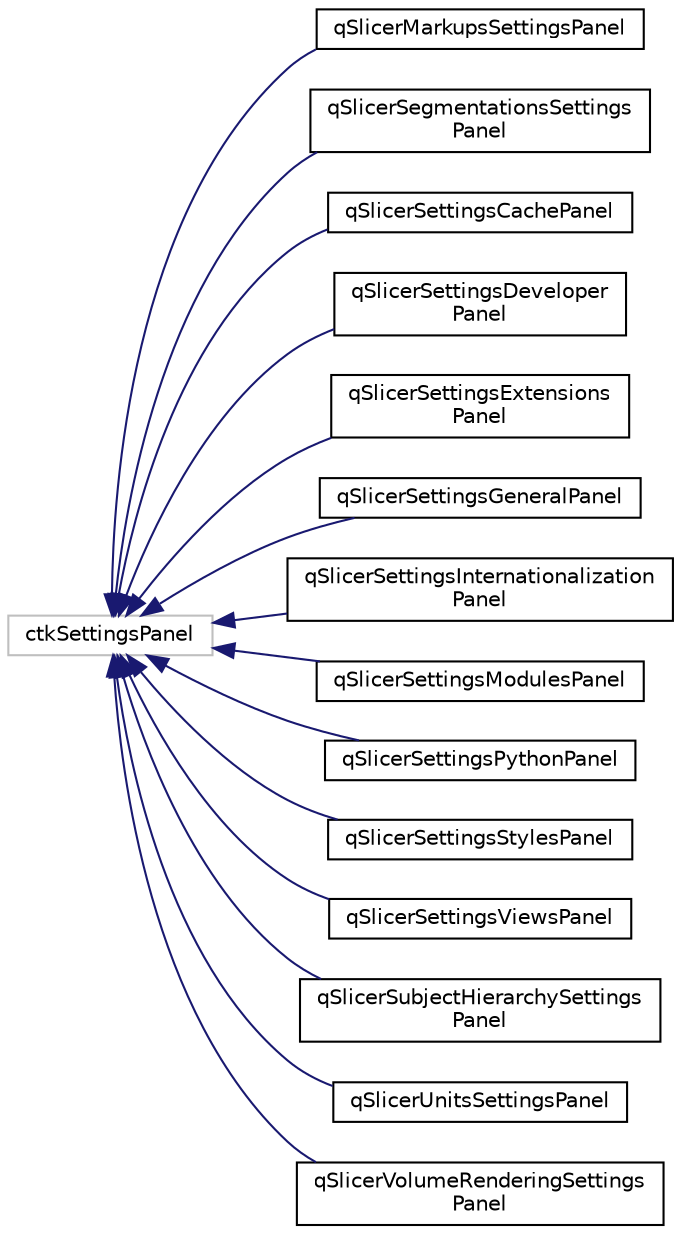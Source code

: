 digraph "Graphical Class Hierarchy"
{
  bgcolor="transparent";
  edge [fontname="Helvetica",fontsize="10",labelfontname="Helvetica",labelfontsize="10"];
  node [fontname="Helvetica",fontsize="10",shape=record];
  rankdir="LR";
  Node885 [label="ctkSettingsPanel",height=0.2,width=0.4,color="grey75"];
  Node885 -> Node0 [dir="back",color="midnightblue",fontsize="10",style="solid",fontname="Helvetica"];
  Node0 [label="qSlicerMarkupsSettingsPanel",height=0.2,width=0.4,color="black",URL="$classqSlicerMarkupsSettingsPanel.html"];
  Node885 -> Node887 [dir="back",color="midnightblue",fontsize="10",style="solid",fontname="Helvetica"];
  Node887 [label="qSlicerSegmentationsSettings\lPanel",height=0.2,width=0.4,color="black",URL="$classqSlicerSegmentationsSettingsPanel.html"];
  Node885 -> Node888 [dir="back",color="midnightblue",fontsize="10",style="solid",fontname="Helvetica"];
  Node888 [label="qSlicerSettingsCachePanel",height=0.2,width=0.4,color="black",URL="$classqSlicerSettingsCachePanel.html"];
  Node885 -> Node889 [dir="back",color="midnightblue",fontsize="10",style="solid",fontname="Helvetica"];
  Node889 [label="qSlicerSettingsDeveloper\lPanel",height=0.2,width=0.4,color="black",URL="$classqSlicerSettingsDeveloperPanel.html"];
  Node885 -> Node890 [dir="back",color="midnightblue",fontsize="10",style="solid",fontname="Helvetica"];
  Node890 [label="qSlicerSettingsExtensions\lPanel",height=0.2,width=0.4,color="black",URL="$classqSlicerSettingsExtensionsPanel.html"];
  Node885 -> Node891 [dir="back",color="midnightblue",fontsize="10",style="solid",fontname="Helvetica"];
  Node891 [label="qSlicerSettingsGeneralPanel",height=0.2,width=0.4,color="black",URL="$classqSlicerSettingsGeneralPanel.html"];
  Node885 -> Node892 [dir="back",color="midnightblue",fontsize="10",style="solid",fontname="Helvetica"];
  Node892 [label="qSlicerSettingsInternationalization\lPanel",height=0.2,width=0.4,color="black",URL="$classqSlicerSettingsInternationalizationPanel.html"];
  Node885 -> Node893 [dir="back",color="midnightblue",fontsize="10",style="solid",fontname="Helvetica"];
  Node893 [label="qSlicerSettingsModulesPanel",height=0.2,width=0.4,color="black",URL="$classqSlicerSettingsModulesPanel.html"];
  Node885 -> Node894 [dir="back",color="midnightblue",fontsize="10",style="solid",fontname="Helvetica"];
  Node894 [label="qSlicerSettingsPythonPanel",height=0.2,width=0.4,color="black",URL="$classqSlicerSettingsPythonPanel.html"];
  Node885 -> Node895 [dir="back",color="midnightblue",fontsize="10",style="solid",fontname="Helvetica"];
  Node895 [label="qSlicerSettingsStylesPanel",height=0.2,width=0.4,color="black",URL="$classqSlicerSettingsStylesPanel.html"];
  Node885 -> Node896 [dir="back",color="midnightblue",fontsize="10",style="solid",fontname="Helvetica"];
  Node896 [label="qSlicerSettingsViewsPanel",height=0.2,width=0.4,color="black",URL="$classqSlicerSettingsViewsPanel.html"];
  Node885 -> Node897 [dir="back",color="midnightblue",fontsize="10",style="solid",fontname="Helvetica"];
  Node897 [label="qSlicerSubjectHierarchySettings\lPanel",height=0.2,width=0.4,color="black",URL="$classqSlicerSubjectHierarchySettingsPanel.html"];
  Node885 -> Node898 [dir="back",color="midnightblue",fontsize="10",style="solid",fontname="Helvetica"];
  Node898 [label="qSlicerUnitsSettingsPanel",height=0.2,width=0.4,color="black",URL="$classqSlicerUnitsSettingsPanel.html"];
  Node885 -> Node899 [dir="back",color="midnightblue",fontsize="10",style="solid",fontname="Helvetica"];
  Node899 [label="qSlicerVolumeRenderingSettings\lPanel",height=0.2,width=0.4,color="black",URL="$classqSlicerVolumeRenderingSettingsPanel.html"];
}
